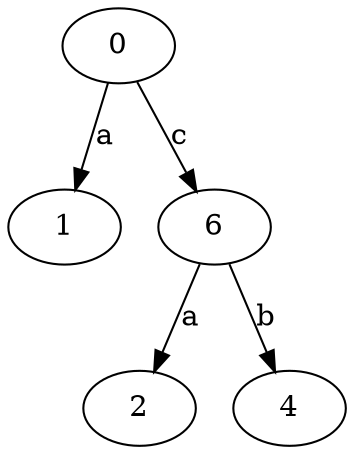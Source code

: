 strict digraph  {
1;
0;
2;
4;
6;
0 -> 1  [label=a];
0 -> 6  [label=c];
6 -> 2  [label=a];
6 -> 4  [label=b];
}
